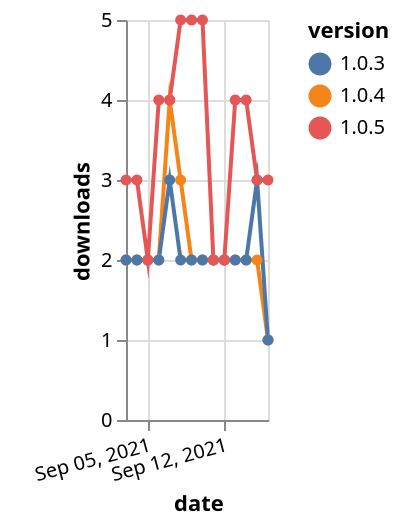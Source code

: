 {"$schema": "https://vega.github.io/schema/vega-lite/v5.json", "description": "A simple bar chart with embedded data.", "data": {"values": [{"date": "2021-09-03", "total": 961, "delta": 2, "version": "1.0.4"}, {"date": "2021-09-04", "total": 963, "delta": 2, "version": "1.0.4"}, {"date": "2021-09-05", "total": 965, "delta": 2, "version": "1.0.4"}, {"date": "2021-09-06", "total": 967, "delta": 2, "version": "1.0.4"}, {"date": "2021-09-07", "total": 971, "delta": 4, "version": "1.0.4"}, {"date": "2021-09-08", "total": 974, "delta": 3, "version": "1.0.4"}, {"date": "2021-09-09", "total": 976, "delta": 2, "version": "1.0.4"}, {"date": "2021-09-10", "total": 978, "delta": 2, "version": "1.0.4"}, {"date": "2021-09-11", "total": 980, "delta": 2, "version": "1.0.4"}, {"date": "2021-09-12", "total": 982, "delta": 2, "version": "1.0.4"}, {"date": "2021-09-13", "total": 984, "delta": 2, "version": "1.0.4"}, {"date": "2021-09-14", "total": 986, "delta": 2, "version": "1.0.4"}, {"date": "2021-09-15", "total": 988, "delta": 2, "version": "1.0.4"}, {"date": "2021-09-16", "total": 989, "delta": 1, "version": "1.0.4"}, {"date": "2021-09-03", "total": 1093, "delta": 2, "version": "1.0.3"}, {"date": "2021-09-04", "total": 1095, "delta": 2, "version": "1.0.3"}, {"date": "2021-09-05", "total": 1097, "delta": 2, "version": "1.0.3"}, {"date": "2021-09-06", "total": 1099, "delta": 2, "version": "1.0.3"}, {"date": "2021-09-07", "total": 1102, "delta": 3, "version": "1.0.3"}, {"date": "2021-09-08", "total": 1104, "delta": 2, "version": "1.0.3"}, {"date": "2021-09-09", "total": 1106, "delta": 2, "version": "1.0.3"}, {"date": "2021-09-10", "total": 1108, "delta": 2, "version": "1.0.3"}, {"date": "2021-09-11", "total": 1110, "delta": 2, "version": "1.0.3"}, {"date": "2021-09-12", "total": 1112, "delta": 2, "version": "1.0.3"}, {"date": "2021-09-13", "total": 1114, "delta": 2, "version": "1.0.3"}, {"date": "2021-09-14", "total": 1116, "delta": 2, "version": "1.0.3"}, {"date": "2021-09-15", "total": 1119, "delta": 3, "version": "1.0.3"}, {"date": "2021-09-16", "total": 1120, "delta": 1, "version": "1.0.3"}, {"date": "2021-09-03", "total": 1182, "delta": 3, "version": "1.0.5"}, {"date": "2021-09-04", "total": 1185, "delta": 3, "version": "1.0.5"}, {"date": "2021-09-05", "total": 1187, "delta": 2, "version": "1.0.5"}, {"date": "2021-09-06", "total": 1191, "delta": 4, "version": "1.0.5"}, {"date": "2021-09-07", "total": 1195, "delta": 4, "version": "1.0.5"}, {"date": "2021-09-08", "total": 1200, "delta": 5, "version": "1.0.5"}, {"date": "2021-09-09", "total": 1205, "delta": 5, "version": "1.0.5"}, {"date": "2021-09-10", "total": 1210, "delta": 5, "version": "1.0.5"}, {"date": "2021-09-11", "total": 1212, "delta": 2, "version": "1.0.5"}, {"date": "2021-09-12", "total": 1214, "delta": 2, "version": "1.0.5"}, {"date": "2021-09-13", "total": 1218, "delta": 4, "version": "1.0.5"}, {"date": "2021-09-14", "total": 1222, "delta": 4, "version": "1.0.5"}, {"date": "2021-09-15", "total": 1225, "delta": 3, "version": "1.0.5"}, {"date": "2021-09-16", "total": 1228, "delta": 3, "version": "1.0.5"}]}, "width": "container", "mark": {"type": "line", "point": {"filled": true}}, "encoding": {"x": {"field": "date", "type": "temporal", "timeUnit": "yearmonthdate", "title": "date", "axis": {"labelAngle": -15}}, "y": {"field": "delta", "type": "quantitative", "title": "downloads"}, "color": {"field": "version", "type": "nominal"}, "tooltip": {"field": "delta"}}}
